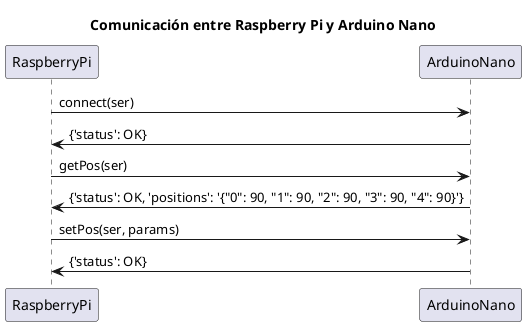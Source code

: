 @startuml

title Comunicación entre Raspberry Pi y Arduino Nano

participant RaspberryPi
participant ArduinoNano

RaspberryPi -> ArduinoNano: connect(ser)
ArduinoNano -> RaspberryPi: {'status': OK}

RaspberryPi -> ArduinoNano: getPos(ser)
ArduinoNano -> RaspberryPi: {'status': OK, 'positions': '{"0": 90, "1": 90, "2": 90, "3": 90, "4": 90}'}

RaspberryPi -> ArduinoNano: setPos(ser, params)
ArduinoNano -> RaspberryPi: {'status': OK}

@enduml
